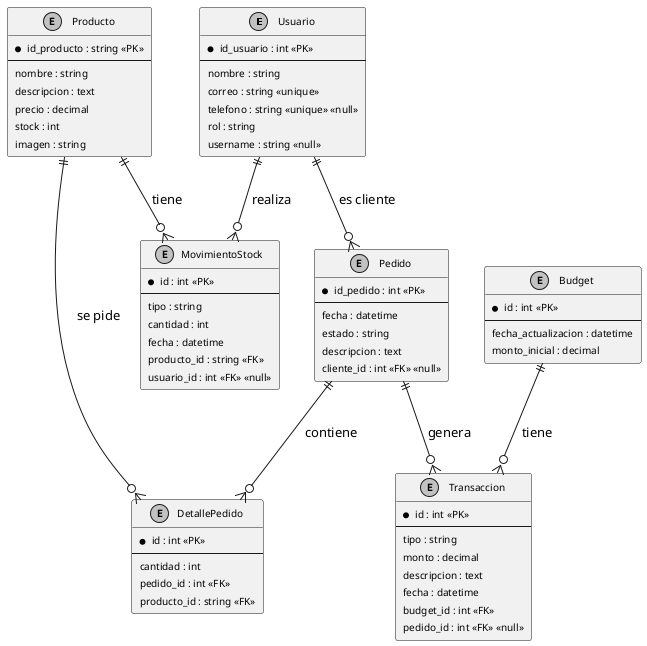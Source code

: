 @startuml DER_ERP

' Entidades
entity "Usuario" {
  *id_usuario : int <<PK>>
  --
  nombre : string
  correo : string <<unique>>
  telefono : string <<unique>> <<null>>
  rol : string
  username : string <<null>>
}

entity "Budget" {
  *id : int <<PK>>
  --
  fecha_actualizacion : datetime
  monto_inicial : decimal
}

entity "Transaccion" {
  *id : int <<PK>>
  --
  tipo : string
  monto : decimal
  descripcion : text
  fecha : datetime
  budget_id : int <<FK>>
  pedido_id : int <<FK>> <<null>>
}

entity "Producto" {
  *id_producto : string <<PK>>
  --
  nombre : string
  descripcion : text
  precio : decimal
  stock : int
  imagen : string
}

entity "MovimientoStock" {
  *id : int <<PK>>
  --
  tipo : string
  cantidad : int
  fecha : datetime
  producto_id : string <<FK>>
  usuario_id : int <<FK>> <<null>>
}

entity "Pedido" {
  *id_pedido : int <<PK>>
  --
  fecha : datetime
  estado : string
  descripcion : text
  cliente_id : int <<FK>> <<null>>
}

entity "DetallePedido" {
  *id : int <<PK>>
  --
  cantidad : int
  pedido_id : int <<FK>>
  producto_id : string <<FK>>
}

' Relaciones
Usuario ||--o{ MovimientoStock : realiza
Usuario ||--o{ Pedido : es cliente
Budget ||--o{ Transaccion : tiene
Producto ||--o{ MovimientoStock : tiene
Producto ||--o{ DetallePedido : se pide
Pedido ||--o{ DetallePedido : contiene
Pedido ||--o{ Transaccion : genera

' Estilización
skinparam monochrome true
skinparam padding 2
skinparam defaultFontSize 10

@enduml